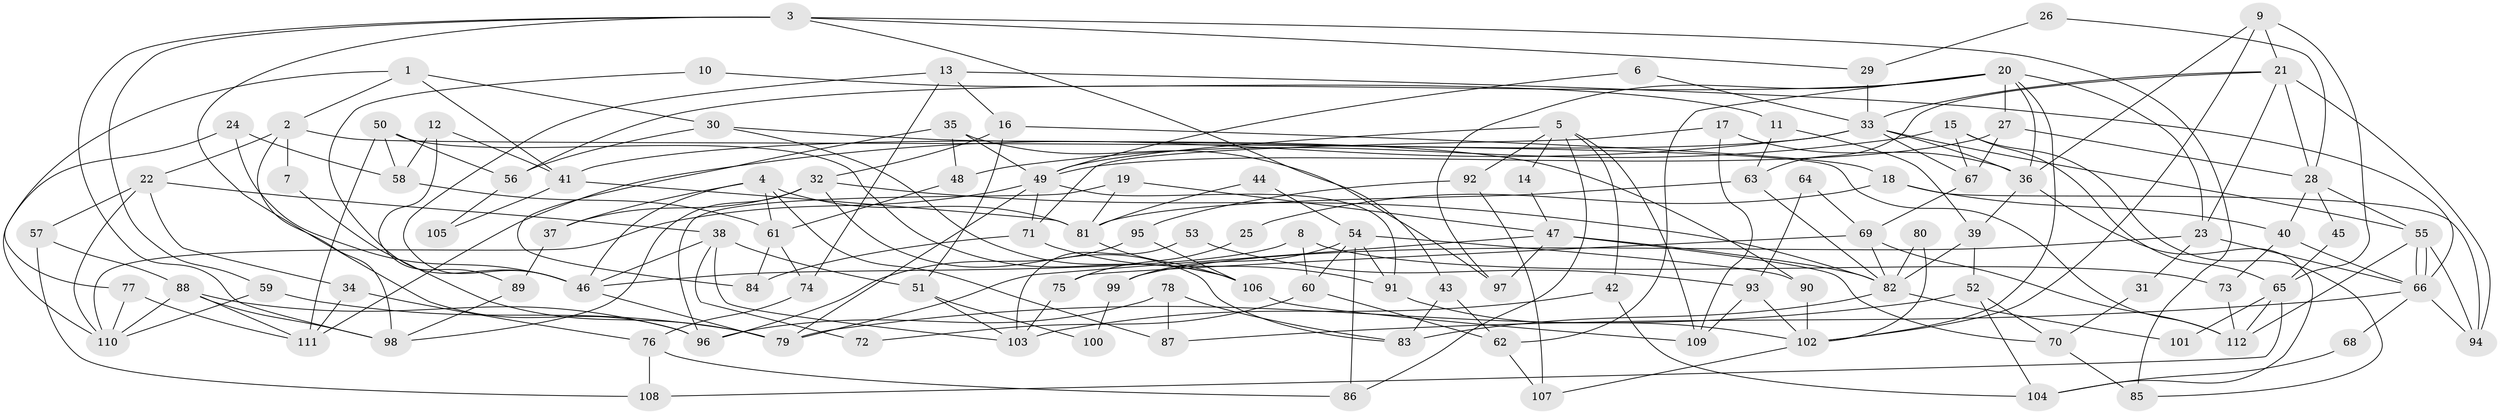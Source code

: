 // coarse degree distribution, {10: 0.07352941176470588, 8: 0.04411764705882353, 9: 0.04411764705882353, 2: 0.19117647058823528, 3: 0.23529411764705882, 4: 0.20588235294117646, 6: 0.07352941176470588, 7: 0.04411764705882353, 5: 0.07352941176470588, 15: 0.014705882352941176}
// Generated by graph-tools (version 1.1) at 2025/51/03/04/25 22:51:08]
// undirected, 112 vertices, 224 edges
graph export_dot {
  node [color=gray90,style=filled];
  1;
  2;
  3;
  4;
  5;
  6;
  7;
  8;
  9;
  10;
  11;
  12;
  13;
  14;
  15;
  16;
  17;
  18;
  19;
  20;
  21;
  22;
  23;
  24;
  25;
  26;
  27;
  28;
  29;
  30;
  31;
  32;
  33;
  34;
  35;
  36;
  37;
  38;
  39;
  40;
  41;
  42;
  43;
  44;
  45;
  46;
  47;
  48;
  49;
  50;
  51;
  52;
  53;
  54;
  55;
  56;
  57;
  58;
  59;
  60;
  61;
  62;
  63;
  64;
  65;
  66;
  67;
  68;
  69;
  70;
  71;
  72;
  73;
  74;
  75;
  76;
  77;
  78;
  79;
  80;
  81;
  82;
  83;
  84;
  85;
  86;
  87;
  88;
  89;
  90;
  91;
  92;
  93;
  94;
  95;
  96;
  97;
  98;
  99;
  100;
  101;
  102;
  103;
  104;
  105;
  106;
  107;
  108;
  109;
  110;
  111;
  112;
  1 -- 41;
  1 -- 77;
  1 -- 2;
  1 -- 30;
  2 -- 98;
  2 -- 7;
  2 -- 22;
  2 -- 112;
  3 -- 96;
  3 -- 59;
  3 -- 29;
  3 -- 43;
  3 -- 85;
  3 -- 98;
  4 -- 87;
  4 -- 46;
  4 -- 37;
  4 -- 61;
  4 -- 81;
  5 -- 86;
  5 -- 49;
  5 -- 14;
  5 -- 42;
  5 -- 92;
  5 -- 109;
  6 -- 49;
  6 -- 33;
  7 -- 79;
  8 -- 73;
  8 -- 60;
  8 -- 46;
  9 -- 65;
  9 -- 21;
  9 -- 36;
  9 -- 102;
  10 -- 11;
  10 -- 46;
  11 -- 39;
  11 -- 63;
  12 -- 41;
  12 -- 58;
  12 -- 89;
  13 -- 66;
  13 -- 74;
  13 -- 16;
  13 -- 46;
  14 -- 47;
  15 -- 67;
  15 -- 85;
  15 -- 48;
  15 -- 65;
  16 -- 32;
  16 -- 18;
  16 -- 51;
  17 -- 71;
  17 -- 36;
  17 -- 109;
  18 -- 40;
  18 -- 25;
  18 -- 94;
  19 -- 47;
  19 -- 81;
  19 -- 96;
  20 -- 23;
  20 -- 36;
  20 -- 27;
  20 -- 56;
  20 -- 62;
  20 -- 97;
  20 -- 102;
  21 -- 33;
  21 -- 28;
  21 -- 23;
  21 -- 63;
  21 -- 94;
  22 -- 38;
  22 -- 34;
  22 -- 57;
  22 -- 110;
  23 -- 66;
  23 -- 31;
  23 -- 99;
  24 -- 58;
  24 -- 46;
  24 -- 110;
  25 -- 75;
  26 -- 29;
  26 -- 28;
  27 -- 49;
  27 -- 28;
  27 -- 67;
  28 -- 55;
  28 -- 40;
  28 -- 45;
  29 -- 33;
  30 -- 106;
  30 -- 56;
  30 -- 90;
  31 -- 70;
  32 -- 37;
  32 -- 98;
  32 -- 82;
  32 -- 83;
  33 -- 55;
  33 -- 111;
  33 -- 36;
  33 -- 41;
  33 -- 67;
  34 -- 111;
  34 -- 76;
  35 -- 97;
  35 -- 84;
  35 -- 48;
  35 -- 49;
  36 -- 39;
  36 -- 104;
  37 -- 89;
  38 -- 46;
  38 -- 51;
  38 -- 72;
  38 -- 103;
  39 -- 82;
  39 -- 52;
  40 -- 66;
  40 -- 73;
  41 -- 81;
  41 -- 105;
  42 -- 104;
  42 -- 103;
  43 -- 83;
  43 -- 62;
  44 -- 81;
  44 -- 54;
  45 -- 65;
  46 -- 79;
  47 -- 79;
  47 -- 82;
  47 -- 70;
  47 -- 97;
  48 -- 61;
  49 -- 110;
  49 -- 71;
  49 -- 79;
  49 -- 91;
  50 -- 106;
  50 -- 56;
  50 -- 58;
  50 -- 111;
  51 -- 103;
  51 -- 100;
  52 -- 79;
  52 -- 70;
  52 -- 104;
  53 -- 103;
  53 -- 93;
  54 -- 91;
  54 -- 90;
  54 -- 60;
  54 -- 86;
  54 -- 99;
  55 -- 94;
  55 -- 66;
  55 -- 66;
  55 -- 112;
  56 -- 105;
  57 -- 88;
  57 -- 108;
  58 -- 61;
  59 -- 79;
  59 -- 110;
  60 -- 62;
  60 -- 72;
  61 -- 74;
  61 -- 84;
  62 -- 107;
  63 -- 82;
  63 -- 81;
  64 -- 69;
  64 -- 93;
  65 -- 112;
  65 -- 101;
  65 -- 108;
  66 -- 94;
  66 -- 68;
  66 -- 87;
  67 -- 69;
  68 -- 104;
  69 -- 112;
  69 -- 75;
  69 -- 82;
  70 -- 85;
  71 -- 91;
  71 -- 84;
  73 -- 112;
  74 -- 76;
  75 -- 103;
  76 -- 108;
  76 -- 86;
  77 -- 111;
  77 -- 110;
  78 -- 83;
  78 -- 96;
  78 -- 87;
  80 -- 102;
  80 -- 82;
  81 -- 106;
  82 -- 83;
  82 -- 101;
  88 -- 96;
  88 -- 110;
  88 -- 98;
  88 -- 111;
  89 -- 98;
  90 -- 102;
  91 -- 102;
  92 -- 107;
  92 -- 95;
  93 -- 102;
  93 -- 109;
  95 -- 106;
  95 -- 96;
  99 -- 100;
  102 -- 107;
  106 -- 109;
}
